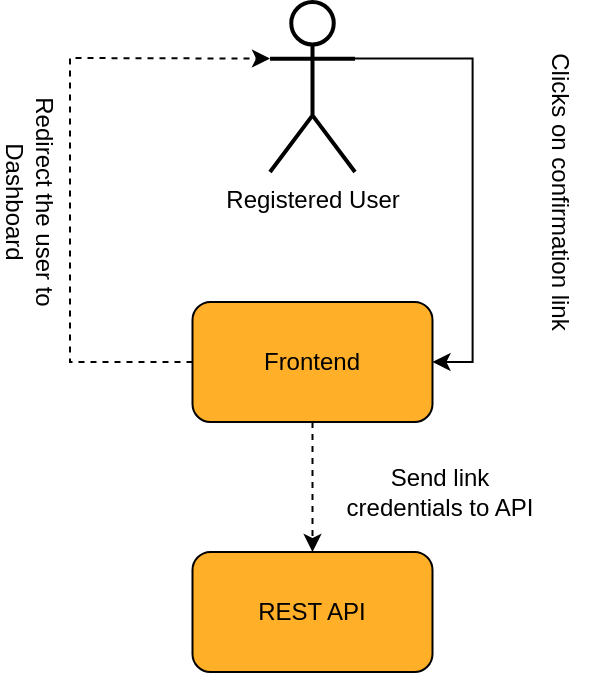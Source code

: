 <mxfile version="16.4.3" type="device"><diagram id="jGXoIfmEQ0j1J4NmOJLT" name="Page-1"><mxGraphModel dx="1485" dy="472" grid="1" gridSize="10" guides="1" tooltips="1" connect="1" arrows="1" fold="1" page="1" pageScale="1" pageWidth="850" pageHeight="1100" math="0" shadow="0"><root><mxCell id="0"/><mxCell id="1" parent="0"/><mxCell id="Omhkl4RYyiqjw4pPY90M-19" value="&lt;span style=&quot;background-color: rgb(255 , 255 , 255) ; font-size: 12px&quot;&gt;Clicks on confirmation link&lt;/span&gt;" style="text;html=1;strokeColor=none;fillColor=none;align=center;verticalAlign=middle;whiteSpace=wrap;rounded=0;fontSize=12;rotation=90;" parent="1" vertex="1"><mxGeometry x="-320" y="260" width="150" height="30" as="geometry"/></mxCell><mxCell id="Omhkl4RYyiqjw4pPY90M-27" value="" style="endArrow=classic;html=1;rounded=0;strokeWidth=1;jumpSize=6;dashed=1;fontSize=12;exitX=0.5;exitY=1;exitDx=0;exitDy=0;entryX=0.5;entryY=0;entryDx=0;entryDy=0;" parent="1" edge="1" target="1nX0FS-amnwvifT2NoOi-5" source="1nX0FS-amnwvifT2NoOi-2"><mxGeometry width="50" height="50" relative="1" as="geometry"><mxPoint x="-390" y="420" as="sourcePoint"/><mxPoint x="-222.5" y="420" as="targetPoint"/></mxGeometry></mxCell><mxCell id="Omhkl4RYyiqjw4pPY90M-28" value="&lt;span style=&quot;background-color: rgb(255 , 255 , 255) ; font-size: 12px&quot;&gt;Send link credentials to API&lt;/span&gt;" style="text;html=1;strokeColor=none;fillColor=none;align=center;verticalAlign=middle;whiteSpace=wrap;rounded=0;fontSize=12;rotation=0;" parent="1" vertex="1"><mxGeometry x="-360" y="410" width="110" height="30" as="geometry"/></mxCell><mxCell id="Omhkl4RYyiqjw4pPY90M-29" value="" style="endArrow=classic;html=1;rounded=0;strokeWidth=1;jumpSize=6;dashed=1;fontSize=12;exitX=0;exitY=0.5;exitDx=0;exitDy=0;entryX=0;entryY=0.333;entryDx=0;entryDy=0;entryPerimeter=0;" parent="1" edge="1" target="1nX0FS-amnwvifT2NoOi-7" source="1nX0FS-amnwvifT2NoOi-2"><mxGeometry width="50" height="50" relative="1" as="geometry"><mxPoint x="-462.5" y="360" as="sourcePoint"/><mxPoint x="-630" y="360" as="targetPoint"/><Array as="points"><mxPoint x="-490" y="360"/><mxPoint x="-490" y="208"/></Array></mxGeometry></mxCell><mxCell id="Omhkl4RYyiqjw4pPY90M-30" value="&lt;span style=&quot;background-color: rgb(255 , 255 , 255)&quot;&gt;Redirect the user to Dashboard&lt;/span&gt;" style="text;html=1;strokeColor=none;fillColor=none;align=center;verticalAlign=middle;whiteSpace=wrap;rounded=0;fontSize=12;rotation=90;" parent="1" vertex="1"><mxGeometry x="-590" y="265" width="160" height="30" as="geometry"/></mxCell><mxCell id="1nX0FS-amnwvifT2NoOi-1" value="" style="group;fontSize=12;" vertex="1" connectable="0" parent="1"><mxGeometry x="-428.75" y="330" width="120" height="60" as="geometry"/></mxCell><mxCell id="1nX0FS-amnwvifT2NoOi-2" value="" style="rounded=1;whiteSpace=wrap;html=1;fillColor=#FFAF28;fontSize=12;" vertex="1" parent="1nX0FS-amnwvifT2NoOi-1"><mxGeometry width="120" height="60" as="geometry"/></mxCell><mxCell id="1nX0FS-amnwvifT2NoOi-3" value="&lt;font style=&quot;font-size: 12px;&quot;&gt;Frontend&lt;/font&gt;" style="text;html=1;strokeColor=none;fillColor=none;align=center;verticalAlign=middle;whiteSpace=wrap;rounded=0;fontSize=12;" vertex="1" parent="1nX0FS-amnwvifT2NoOi-1"><mxGeometry x="30" y="15" width="60" height="30" as="geometry"/></mxCell><mxCell id="1nX0FS-amnwvifT2NoOi-4" value="" style="group;fontSize=12;" vertex="1" connectable="0" parent="1"><mxGeometry x="-428.75" y="455" width="120" height="60" as="geometry"/></mxCell><mxCell id="1nX0FS-amnwvifT2NoOi-5" value="" style="rounded=1;whiteSpace=wrap;html=1;fillColor=#FFAF28;fontSize=12;" vertex="1" parent="1nX0FS-amnwvifT2NoOi-4"><mxGeometry width="120" height="60" as="geometry"/></mxCell><mxCell id="1nX0FS-amnwvifT2NoOi-6" value="&lt;font style=&quot;font-size: 12px;&quot;&gt;REST API&lt;/font&gt;" style="text;html=1;strokeColor=none;fillColor=none;align=center;verticalAlign=middle;whiteSpace=wrap;rounded=0;fontSize=12;" vertex="1" parent="1nX0FS-amnwvifT2NoOi-4"><mxGeometry x="30" y="15" width="60" height="30" as="geometry"/></mxCell><mxCell id="1nX0FS-amnwvifT2NoOi-8" style="edgeStyle=orthogonalEdgeStyle;rounded=0;orthogonalLoop=1;jettySize=auto;html=1;exitX=1;exitY=0.333;exitDx=0;exitDy=0;exitPerimeter=0;entryX=1;entryY=0.5;entryDx=0;entryDy=0;" edge="1" parent="1" source="1nX0FS-amnwvifT2NoOi-7" target="1nX0FS-amnwvifT2NoOi-2"><mxGeometry relative="1" as="geometry"/></mxCell><mxCell id="1nX0FS-amnwvifT2NoOi-7" value="Registered User" style="shape=umlActor;verticalLabelPosition=bottom;verticalAlign=top;html=1;outlineConnect=0;rounded=1;strokeWidth=2;fontSize=12;" vertex="1" parent="1"><mxGeometry x="-390" y="180" width="42.5" height="85" as="geometry"/></mxCell></root></mxGraphModel></diagram></mxfile>